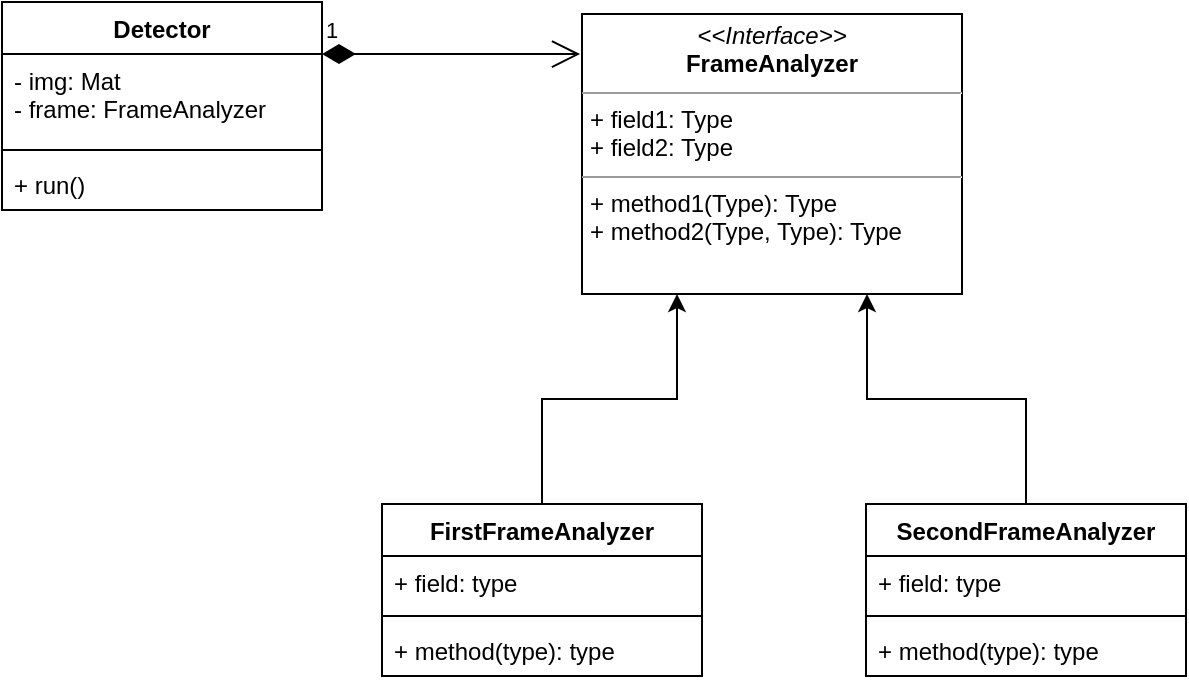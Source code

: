 <mxfile version="21.0.8" type="github">
  <diagram name="Страница 1" id="y-ZegJrbXkTKCUl5DgFY">
    <mxGraphModel dx="1575" dy="908" grid="1" gridSize="10" guides="1" tooltips="1" connect="1" arrows="1" fold="1" page="1" pageScale="1" pageWidth="827" pageHeight="1169" math="0" shadow="0">
      <root>
        <mxCell id="0" />
        <mxCell id="1" parent="0" />
        <mxCell id="j46RRrVFkFf-DO1V6uiy-1" value="Detector" style="swimlane;fontStyle=1;align=center;verticalAlign=top;childLayout=stackLayout;horizontal=1;startSize=26;horizontalStack=0;resizeParent=1;resizeParentMax=0;resizeLast=0;collapsible=1;marginBottom=0;whiteSpace=wrap;html=1;" vertex="1" parent="1">
          <mxGeometry x="170" y="244" width="160" height="104" as="geometry">
            <mxRectangle x="168" y="249" width="90" height="30" as="alternateBounds" />
          </mxGeometry>
        </mxCell>
        <mxCell id="j46RRrVFkFf-DO1V6uiy-2" value="&lt;div&gt;- img: Mat&lt;/div&gt;&lt;div&gt;- frame: FrameAnalyzer&lt;br&gt;&lt;/div&gt;" style="text;strokeColor=none;fillColor=none;align=left;verticalAlign=top;spacingLeft=4;spacingRight=4;overflow=hidden;rotatable=0;points=[[0,0.5],[1,0.5]];portConstraint=eastwest;whiteSpace=wrap;html=1;" vertex="1" parent="j46RRrVFkFf-DO1V6uiy-1">
          <mxGeometry y="26" width="160" height="44" as="geometry" />
        </mxCell>
        <mxCell id="j46RRrVFkFf-DO1V6uiy-3" value="" style="line;strokeWidth=1;fillColor=none;align=left;verticalAlign=middle;spacingTop=-1;spacingLeft=3;spacingRight=3;rotatable=0;labelPosition=right;points=[];portConstraint=eastwest;strokeColor=inherit;" vertex="1" parent="j46RRrVFkFf-DO1V6uiy-1">
          <mxGeometry y="70" width="160" height="8" as="geometry" />
        </mxCell>
        <mxCell id="j46RRrVFkFf-DO1V6uiy-4" value="+ run()" style="text;strokeColor=none;fillColor=none;align=left;verticalAlign=top;spacingLeft=4;spacingRight=4;overflow=hidden;rotatable=0;points=[[0,0.5],[1,0.5]];portConstraint=eastwest;whiteSpace=wrap;html=1;" vertex="1" parent="j46RRrVFkFf-DO1V6uiy-1">
          <mxGeometry y="78" width="160" height="26" as="geometry" />
        </mxCell>
        <mxCell id="j46RRrVFkFf-DO1V6uiy-5" value="&lt;p style=&quot;margin:0px;margin-top:4px;text-align:center;&quot;&gt;&lt;i&gt;&amp;lt;&amp;lt;Interface&amp;gt;&amp;gt;&lt;/i&gt;&lt;br&gt;&lt;b&gt;FrameAnalyzer&lt;/b&gt;&lt;br&gt;&lt;/p&gt;&lt;hr size=&quot;1&quot;&gt;&lt;p style=&quot;margin:0px;margin-left:4px;&quot;&gt;+ field1: Type&lt;br&gt;+ field2: Type&lt;/p&gt;&lt;hr size=&quot;1&quot;&gt;&lt;p style=&quot;margin:0px;margin-left:4px;&quot;&gt;+ method1(Type): Type&lt;br&gt;+ method2(Type, Type): Type&lt;/p&gt;" style="verticalAlign=top;align=left;overflow=fill;fontSize=12;fontFamily=Helvetica;html=1;whiteSpace=wrap;" vertex="1" parent="1">
          <mxGeometry x="460" y="250" width="190" height="140" as="geometry" />
        </mxCell>
        <mxCell id="j46RRrVFkFf-DO1V6uiy-14" style="edgeStyle=orthogonalEdgeStyle;rounded=0;orthogonalLoop=1;jettySize=auto;html=1;entryX=0.25;entryY=1;entryDx=0;entryDy=0;" edge="1" parent="1" source="j46RRrVFkFf-DO1V6uiy-6" target="j46RRrVFkFf-DO1V6uiy-5">
          <mxGeometry relative="1" as="geometry" />
        </mxCell>
        <mxCell id="j46RRrVFkFf-DO1V6uiy-6" value="FirstFrameAnalyzer" style="swimlane;fontStyle=1;align=center;verticalAlign=top;childLayout=stackLayout;horizontal=1;startSize=26;horizontalStack=0;resizeParent=1;resizeParentMax=0;resizeLast=0;collapsible=1;marginBottom=0;whiteSpace=wrap;html=1;" vertex="1" parent="1">
          <mxGeometry x="360" y="495" width="160" height="86" as="geometry" />
        </mxCell>
        <mxCell id="j46RRrVFkFf-DO1V6uiy-7" value="+ field: type" style="text;strokeColor=none;fillColor=none;align=left;verticalAlign=top;spacingLeft=4;spacingRight=4;overflow=hidden;rotatable=0;points=[[0,0.5],[1,0.5]];portConstraint=eastwest;whiteSpace=wrap;html=1;" vertex="1" parent="j46RRrVFkFf-DO1V6uiy-6">
          <mxGeometry y="26" width="160" height="26" as="geometry" />
        </mxCell>
        <mxCell id="j46RRrVFkFf-DO1V6uiy-8" value="" style="line;strokeWidth=1;fillColor=none;align=left;verticalAlign=middle;spacingTop=-1;spacingLeft=3;spacingRight=3;rotatable=0;labelPosition=right;points=[];portConstraint=eastwest;strokeColor=inherit;" vertex="1" parent="j46RRrVFkFf-DO1V6uiy-6">
          <mxGeometry y="52" width="160" height="8" as="geometry" />
        </mxCell>
        <mxCell id="j46RRrVFkFf-DO1V6uiy-9" value="+ method(type): type" style="text;strokeColor=none;fillColor=none;align=left;verticalAlign=top;spacingLeft=4;spacingRight=4;overflow=hidden;rotatable=0;points=[[0,0.5],[1,0.5]];portConstraint=eastwest;whiteSpace=wrap;html=1;" vertex="1" parent="j46RRrVFkFf-DO1V6uiy-6">
          <mxGeometry y="60" width="160" height="26" as="geometry" />
        </mxCell>
        <mxCell id="j46RRrVFkFf-DO1V6uiy-15" style="edgeStyle=orthogonalEdgeStyle;rounded=0;orthogonalLoop=1;jettySize=auto;html=1;entryX=0.75;entryY=1;entryDx=0;entryDy=0;" edge="1" parent="1" source="j46RRrVFkFf-DO1V6uiy-10" target="j46RRrVFkFf-DO1V6uiy-5">
          <mxGeometry relative="1" as="geometry" />
        </mxCell>
        <mxCell id="j46RRrVFkFf-DO1V6uiy-10" value="SecondFrameAnalyzer" style="swimlane;fontStyle=1;align=center;verticalAlign=top;childLayout=stackLayout;horizontal=1;startSize=26;horizontalStack=0;resizeParent=1;resizeParentMax=0;resizeLast=0;collapsible=1;marginBottom=0;whiteSpace=wrap;html=1;" vertex="1" parent="1">
          <mxGeometry x="602" y="495" width="160" height="86" as="geometry" />
        </mxCell>
        <mxCell id="j46RRrVFkFf-DO1V6uiy-11" value="+ field: type" style="text;strokeColor=none;fillColor=none;align=left;verticalAlign=top;spacingLeft=4;spacingRight=4;overflow=hidden;rotatable=0;points=[[0,0.5],[1,0.5]];portConstraint=eastwest;whiteSpace=wrap;html=1;" vertex="1" parent="j46RRrVFkFf-DO1V6uiy-10">
          <mxGeometry y="26" width="160" height="26" as="geometry" />
        </mxCell>
        <mxCell id="j46RRrVFkFf-DO1V6uiy-12" value="" style="line;strokeWidth=1;fillColor=none;align=left;verticalAlign=middle;spacingTop=-1;spacingLeft=3;spacingRight=3;rotatable=0;labelPosition=right;points=[];portConstraint=eastwest;strokeColor=inherit;" vertex="1" parent="j46RRrVFkFf-DO1V6uiy-10">
          <mxGeometry y="52" width="160" height="8" as="geometry" />
        </mxCell>
        <mxCell id="j46RRrVFkFf-DO1V6uiy-13" value="+ method(type): type" style="text;strokeColor=none;fillColor=none;align=left;verticalAlign=top;spacingLeft=4;spacingRight=4;overflow=hidden;rotatable=0;points=[[0,0.5],[1,0.5]];portConstraint=eastwest;whiteSpace=wrap;html=1;" vertex="1" parent="j46RRrVFkFf-DO1V6uiy-10">
          <mxGeometry y="60" width="160" height="26" as="geometry" />
        </mxCell>
        <mxCell id="j46RRrVFkFf-DO1V6uiy-16" value="1" style="endArrow=open;html=1;endSize=12;startArrow=diamondThin;startSize=14;startFill=1;edgeStyle=orthogonalEdgeStyle;align=left;verticalAlign=bottom;rounded=0;entryX=-0.005;entryY=0.143;entryDx=0;entryDy=0;entryPerimeter=0;exitX=1;exitY=0.25;exitDx=0;exitDy=0;" edge="1" parent="1" source="j46RRrVFkFf-DO1V6uiy-1" target="j46RRrVFkFf-DO1V6uiy-5">
          <mxGeometry x="-1" y="3" relative="1" as="geometry">
            <mxPoint x="250" y="270" as="sourcePoint" />
            <mxPoint x="410" y="270" as="targetPoint" />
          </mxGeometry>
        </mxCell>
      </root>
    </mxGraphModel>
  </diagram>
</mxfile>
